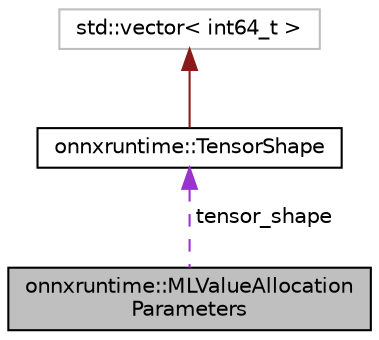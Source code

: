 digraph "onnxruntime::MLValueAllocationParameters"
{
  edge [fontname="Helvetica",fontsize="10",labelfontname="Helvetica",labelfontsize="10"];
  node [fontname="Helvetica",fontsize="10",shape=record];
  Node1 [label="onnxruntime::MLValueAllocation\lParameters",height=0.2,width=0.4,color="black", fillcolor="grey75", style="filled", fontcolor="black"];
  Node2 -> Node1 [dir="back",color="darkorchid3",fontsize="10",style="dashed",label=" tensor_shape" ,fontname="Helvetica"];
  Node2 [label="onnxruntime::TensorShape",height=0.2,width=0.4,color="black", fillcolor="white", style="filled",URL="$classonnxruntime_1_1TensorShape.html"];
  Node3 -> Node2 [dir="back",color="firebrick4",fontsize="10",style="solid",fontname="Helvetica"];
  Node3 [label="std::vector\< int64_t \>",height=0.2,width=0.4,color="grey75", fillcolor="white", style="filled"];
}
